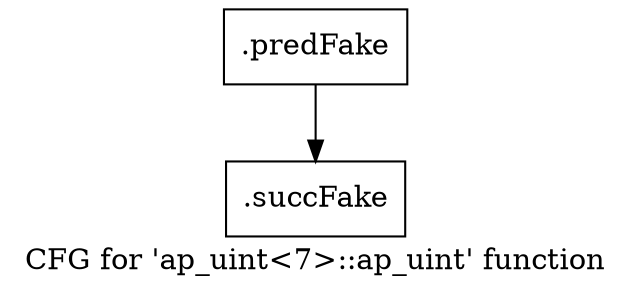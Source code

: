 digraph "CFG for 'ap_uint\<7\>::ap_uint' function" {
	label="CFG for 'ap_uint\<7\>::ap_uint' function";

	Node0x5cb6c70 [shape=record,filename="",linenumber="",label="{.predFake}"];
	Node0x5cb6c70 -> Node0x6151200[ callList="" memoryops="" filename="/mnt/xilinx/Vitis_HLS/2021.2/include/ap_int.h" execusionnum="18"];
	Node0x6151200 [shape=record,filename="/mnt/xilinx/Vitis_HLS/2021.2/include/ap_int.h",linenumber="321",label="{.succFake}"];
}
